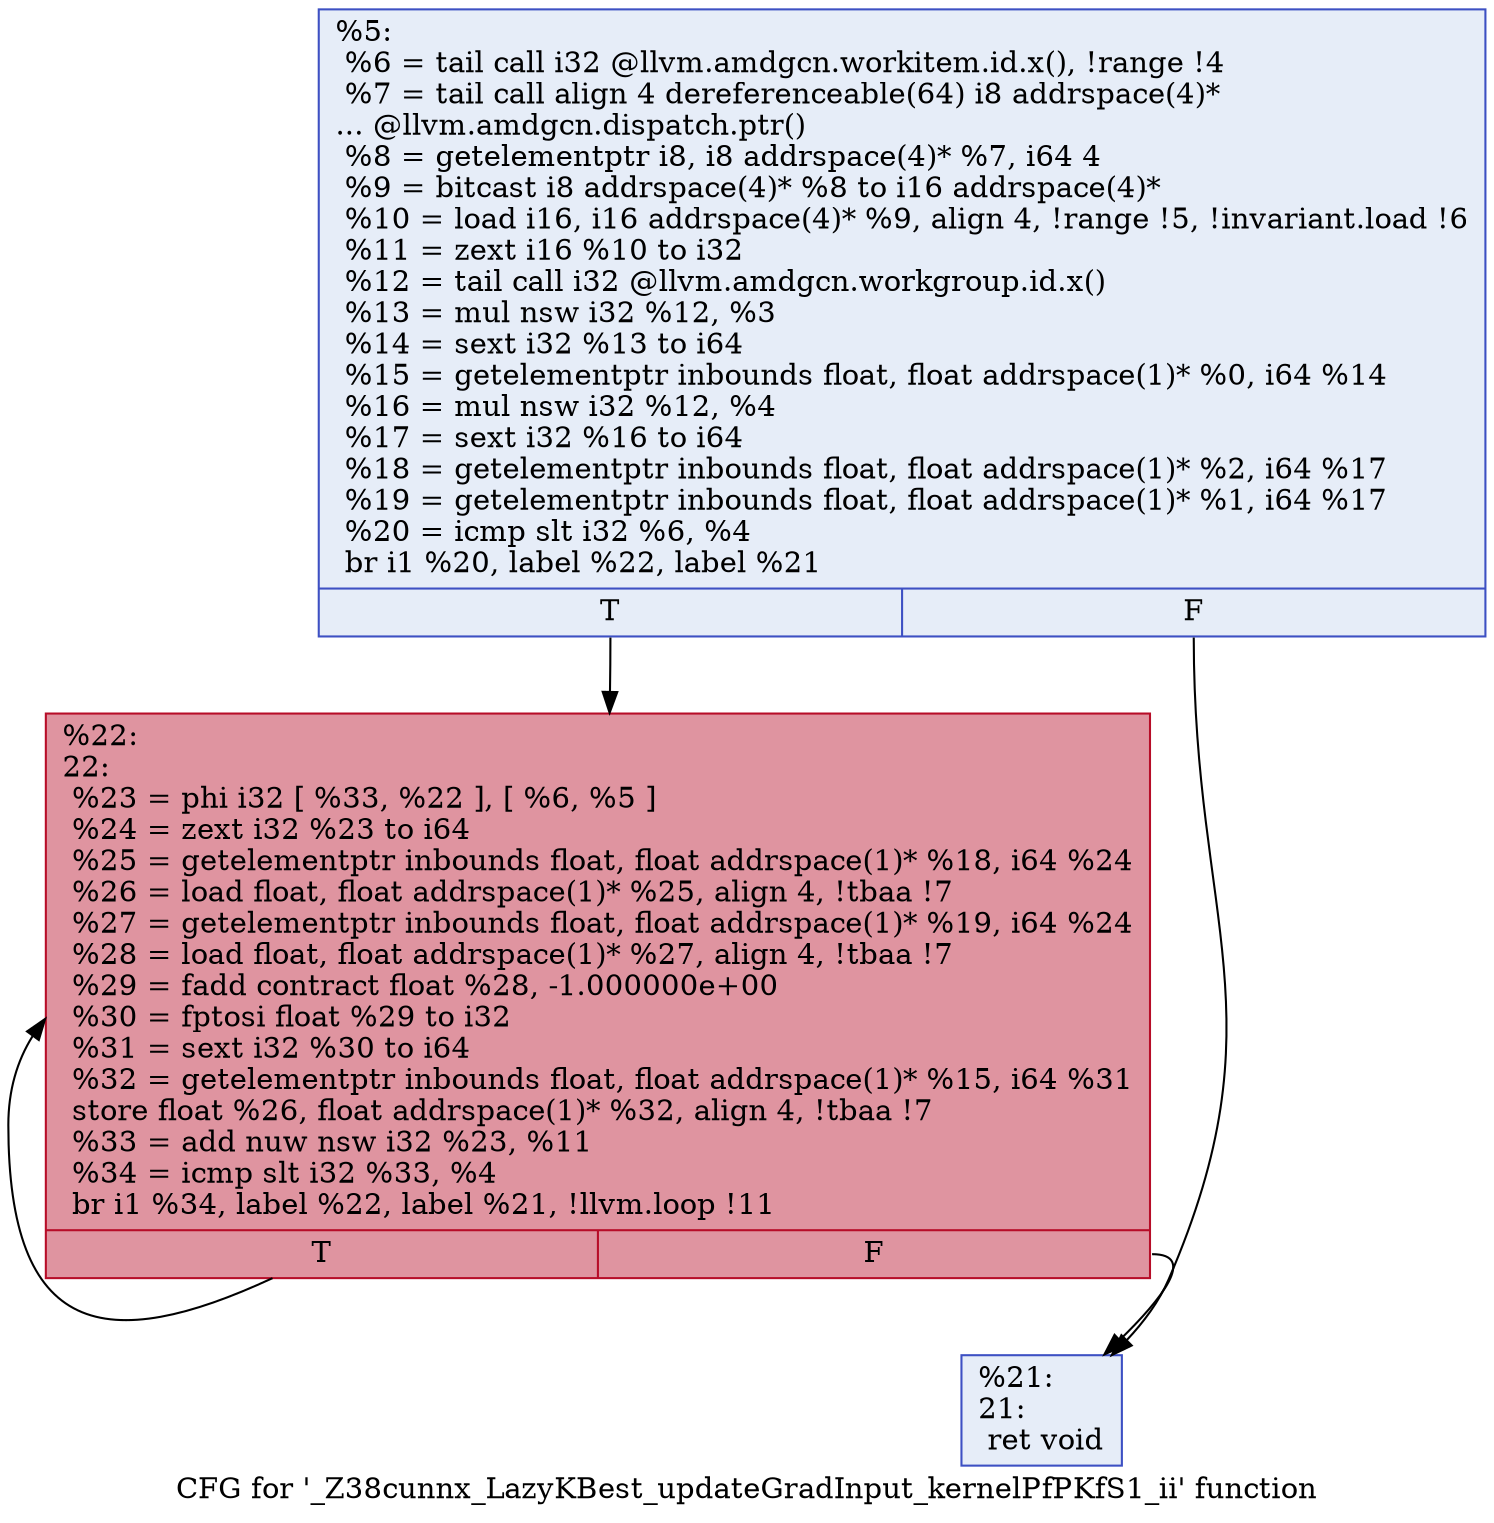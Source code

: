 digraph "CFG for '_Z38cunnx_LazyKBest_updateGradInput_kernelPfPKfS1_ii' function" {
	label="CFG for '_Z38cunnx_LazyKBest_updateGradInput_kernelPfPKfS1_ii' function";

	Node0x5ca7400 [shape=record,color="#3d50c3ff", style=filled, fillcolor="#c7d7f070",label="{%5:\l  %6 = tail call i32 @llvm.amdgcn.workitem.id.x(), !range !4\l  %7 = tail call align 4 dereferenceable(64) i8 addrspace(4)*\l... @llvm.amdgcn.dispatch.ptr()\l  %8 = getelementptr i8, i8 addrspace(4)* %7, i64 4\l  %9 = bitcast i8 addrspace(4)* %8 to i16 addrspace(4)*\l  %10 = load i16, i16 addrspace(4)* %9, align 4, !range !5, !invariant.load !6\l  %11 = zext i16 %10 to i32\l  %12 = tail call i32 @llvm.amdgcn.workgroup.id.x()\l  %13 = mul nsw i32 %12, %3\l  %14 = sext i32 %13 to i64\l  %15 = getelementptr inbounds float, float addrspace(1)* %0, i64 %14\l  %16 = mul nsw i32 %12, %4\l  %17 = sext i32 %16 to i64\l  %18 = getelementptr inbounds float, float addrspace(1)* %2, i64 %17\l  %19 = getelementptr inbounds float, float addrspace(1)* %1, i64 %17\l  %20 = icmp slt i32 %6, %4\l  br i1 %20, label %22, label %21\l|{<s0>T|<s1>F}}"];
	Node0x5ca7400:s0 -> Node0x5ca95e0;
	Node0x5ca7400:s1 -> Node0x5ca9670;
	Node0x5ca9670 [shape=record,color="#3d50c3ff", style=filled, fillcolor="#c7d7f070",label="{%21:\l21:                                               \l  ret void\l}"];
	Node0x5ca95e0 [shape=record,color="#b70d28ff", style=filled, fillcolor="#b70d2870",label="{%22:\l22:                                               \l  %23 = phi i32 [ %33, %22 ], [ %6, %5 ]\l  %24 = zext i32 %23 to i64\l  %25 = getelementptr inbounds float, float addrspace(1)* %18, i64 %24\l  %26 = load float, float addrspace(1)* %25, align 4, !tbaa !7\l  %27 = getelementptr inbounds float, float addrspace(1)* %19, i64 %24\l  %28 = load float, float addrspace(1)* %27, align 4, !tbaa !7\l  %29 = fadd contract float %28, -1.000000e+00\l  %30 = fptosi float %29 to i32\l  %31 = sext i32 %30 to i64\l  %32 = getelementptr inbounds float, float addrspace(1)* %15, i64 %31\l  store float %26, float addrspace(1)* %32, align 4, !tbaa !7\l  %33 = add nuw nsw i32 %23, %11\l  %34 = icmp slt i32 %33, %4\l  br i1 %34, label %22, label %21, !llvm.loop !11\l|{<s0>T|<s1>F}}"];
	Node0x5ca95e0:s0 -> Node0x5ca95e0;
	Node0x5ca95e0:s1 -> Node0x5ca9670;
}
